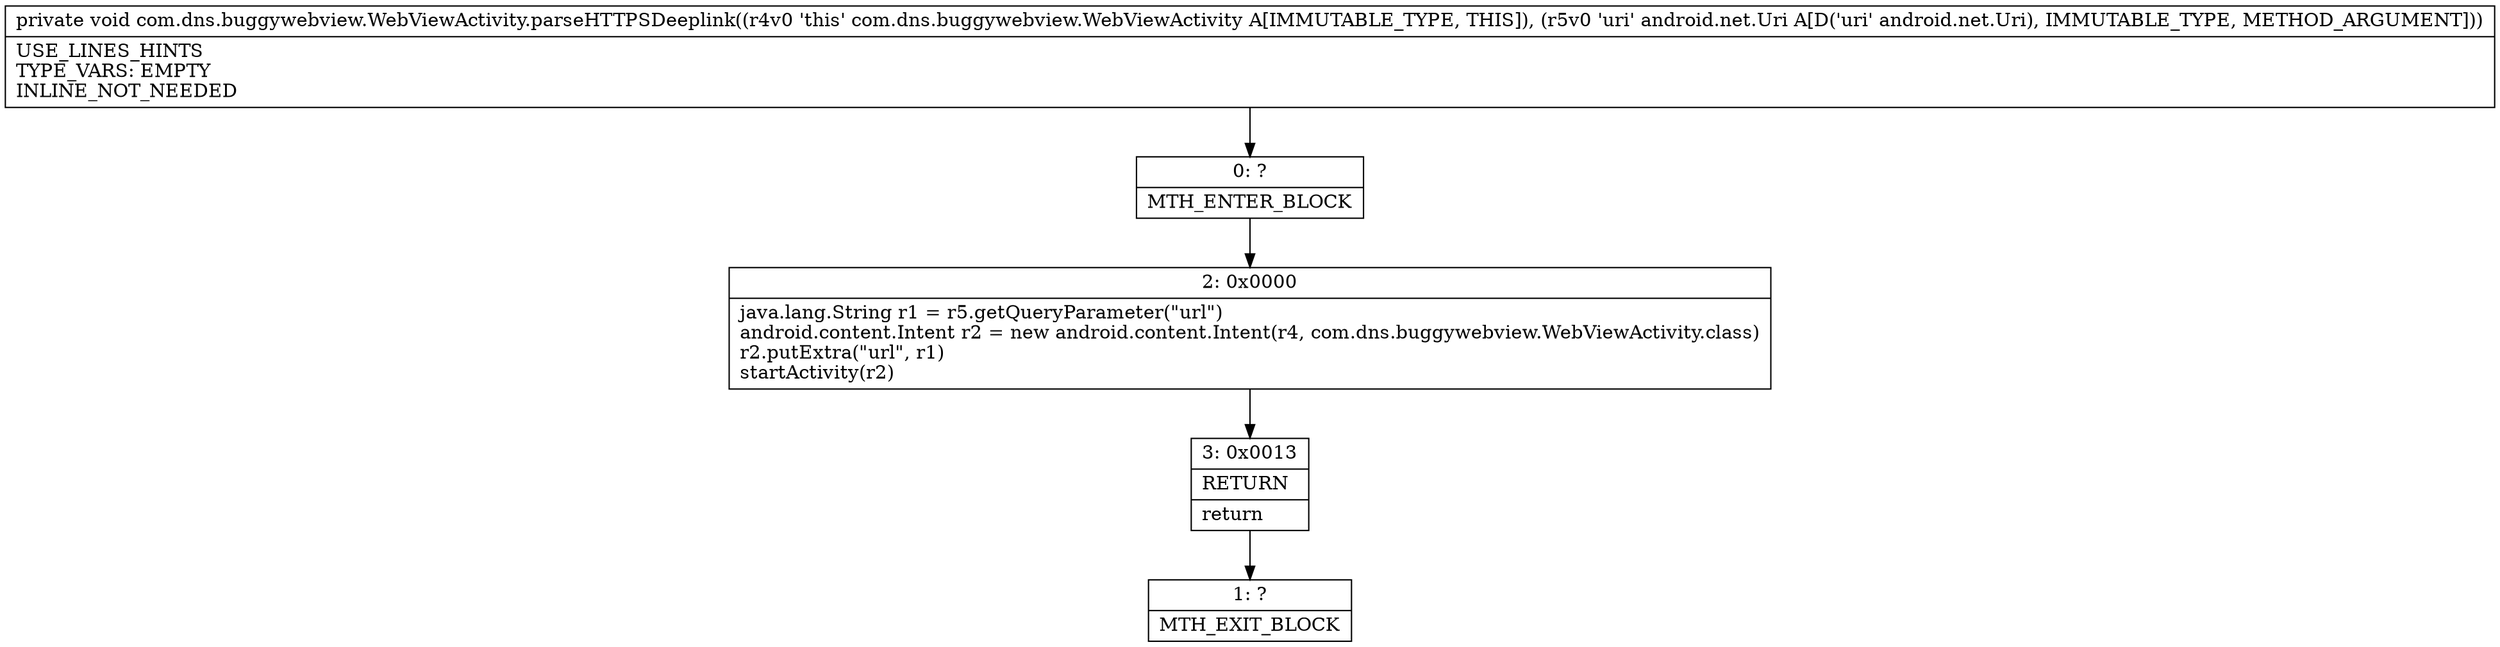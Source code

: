 digraph "CFG forcom.dns.buggywebview.WebViewActivity.parseHTTPSDeeplink(Landroid\/net\/Uri;)V" {
Node_0 [shape=record,label="{0\:\ ?|MTH_ENTER_BLOCK\l}"];
Node_2 [shape=record,label="{2\:\ 0x0000|java.lang.String r1 = r5.getQueryParameter(\"url\")\landroid.content.Intent r2 = new android.content.Intent(r4, com.dns.buggywebview.WebViewActivity.class)\lr2.putExtra(\"url\", r1)\lstartActivity(r2)\l}"];
Node_3 [shape=record,label="{3\:\ 0x0013|RETURN\l|return\l}"];
Node_1 [shape=record,label="{1\:\ ?|MTH_EXIT_BLOCK\l}"];
MethodNode[shape=record,label="{private void com.dns.buggywebview.WebViewActivity.parseHTTPSDeeplink((r4v0 'this' com.dns.buggywebview.WebViewActivity A[IMMUTABLE_TYPE, THIS]), (r5v0 'uri' android.net.Uri A[D('uri' android.net.Uri), IMMUTABLE_TYPE, METHOD_ARGUMENT]))  | USE_LINES_HINTS\lTYPE_VARS: EMPTY\lINLINE_NOT_NEEDED\l}"];
MethodNode -> Node_0;Node_0 -> Node_2;
Node_2 -> Node_3;
Node_3 -> Node_1;
}


